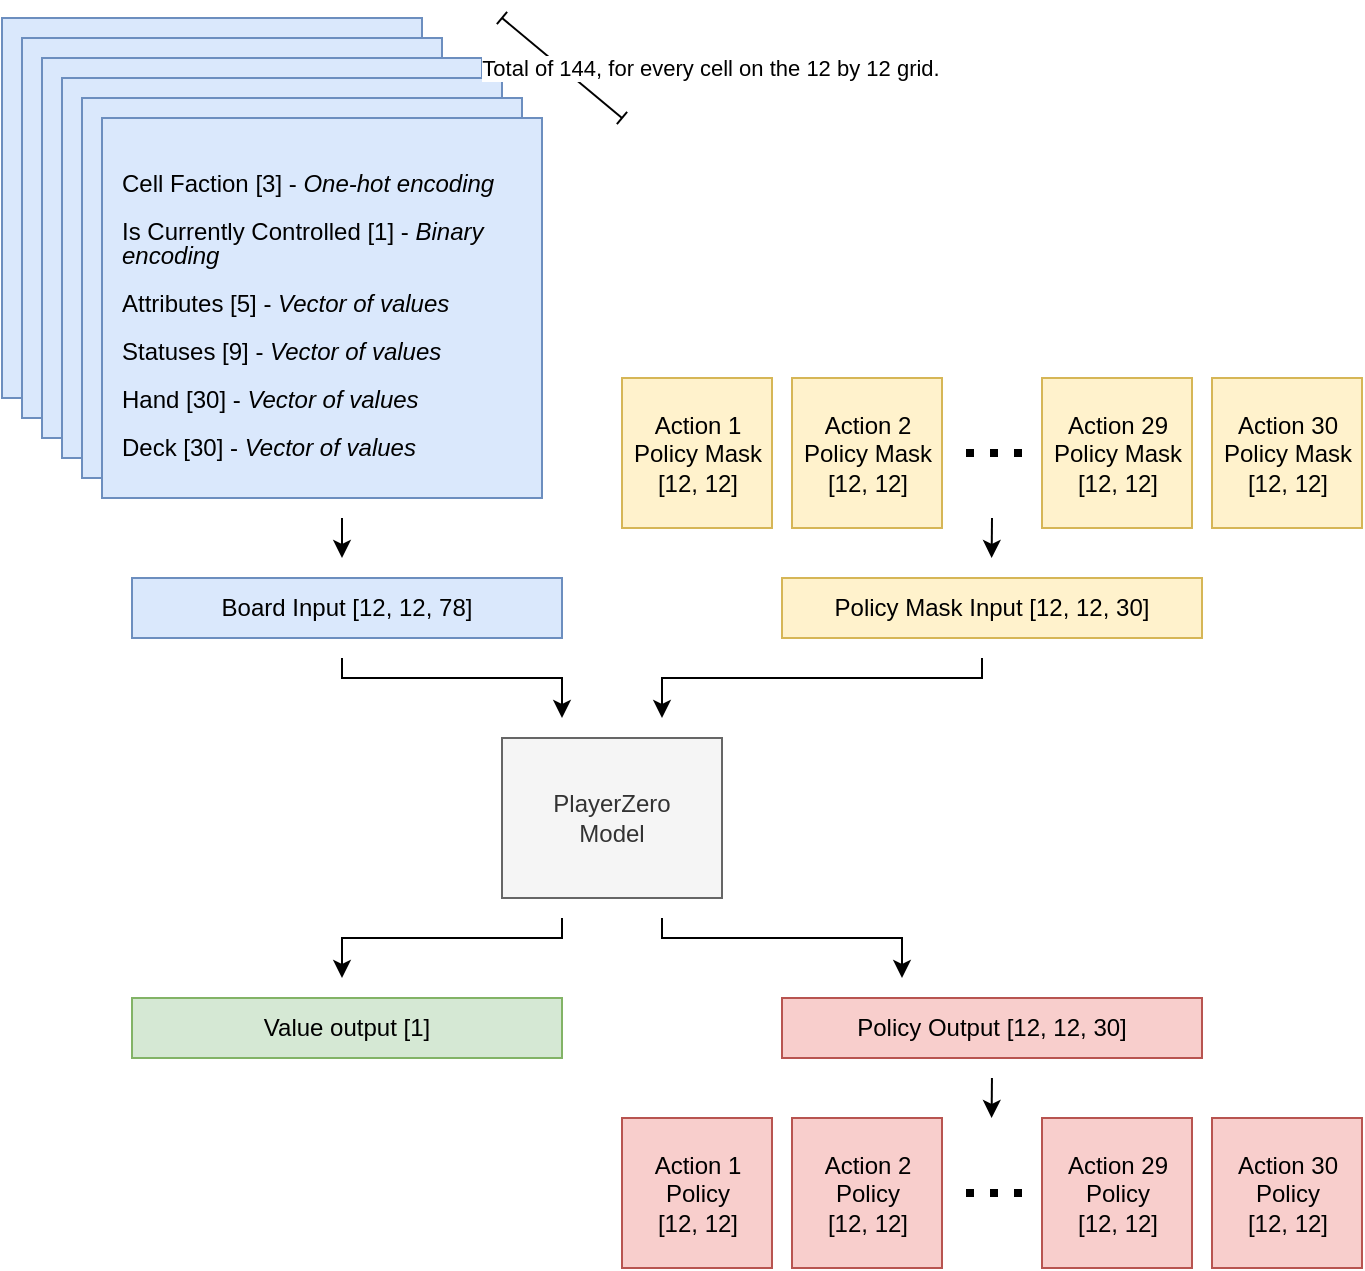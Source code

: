 <mxfile version="24.4.0" type="github">
  <diagram name="Page-1" id="C4LSqCpMthRV9HOR-iaF">
    <mxGraphModel dx="1595" dy="851" grid="1" gridSize="10" guides="1" tooltips="1" connect="1" arrows="1" fold="1" page="1" pageScale="1" pageWidth="850" pageHeight="1100" math="0" shadow="0">
      <root>
        <mxCell id="0" />
        <mxCell id="1" parent="0" />
        <mxCell id="1W4X7tc66BTRNZ2V25yI-1" value="" style="rounded=0;whiteSpace=wrap;html=1;fillColor=#dae8fc;strokeColor=#6c8ebf;" vertex="1" parent="1">
          <mxGeometry x="130" y="10" width="210" height="190" as="geometry" />
        </mxCell>
        <mxCell id="1W4X7tc66BTRNZ2V25yI-2" value="" style="rounded=0;whiteSpace=wrap;html=1;fillColor=#dae8fc;strokeColor=#6c8ebf;" vertex="1" parent="1">
          <mxGeometry x="140" y="20" width="210" height="190" as="geometry" />
        </mxCell>
        <mxCell id="1W4X7tc66BTRNZ2V25yI-3" value="" style="rounded=0;whiteSpace=wrap;html=1;fillColor=#dae8fc;strokeColor=#6c8ebf;" vertex="1" parent="1">
          <mxGeometry x="150" y="30" width="220" height="190" as="geometry" />
        </mxCell>
        <mxCell id="1W4X7tc66BTRNZ2V25yI-4" value="" style="rounded=0;whiteSpace=wrap;html=1;fillColor=#dae8fc;strokeColor=#6c8ebf;" vertex="1" parent="1">
          <mxGeometry x="160" y="40" width="220" height="190" as="geometry" />
        </mxCell>
        <mxCell id="1W4X7tc66BTRNZ2V25yI-5" value="" style="rounded=0;whiteSpace=wrap;html=1;fillColor=#dae8fc;strokeColor=#6c8ebf;" vertex="1" parent="1">
          <mxGeometry x="170" y="50" width="220" height="190" as="geometry" />
        </mxCell>
        <mxCell id="1W4X7tc66BTRNZ2V25yI-6" value="&lt;p style=&quot;line-height: 100%;&quot;&gt;Cell Faction [3] - &lt;i&gt;One-hot encoding&lt;br&gt;&lt;/i&gt;&lt;/p&gt;&lt;p style=&quot;line-height: 100%;&quot;&gt;Is Currently Controlled [1] - &lt;i&gt;Binary encoding&lt;br&gt;&lt;/i&gt;&lt;/p&gt;&lt;p style=&quot;line-height: 100%;&quot;&gt;Attributes [5] - &lt;i&gt;Vector of values&lt;/i&gt;&lt;br&gt;&lt;/p&gt;&lt;p style=&quot;line-height: 100%;&quot;&gt;Statuses [9] - &lt;i&gt;Vector of values&lt;/i&gt;&lt;br&gt;&lt;/p&gt;&lt;p style=&quot;line-height: 100%;&quot;&gt;Hand [30] - &lt;i&gt;Vector of values&lt;/i&gt;&lt;br&gt;&lt;/p&gt;&lt;p style=&quot;line-height: 100%;&quot;&gt;Deck [30] - &lt;i&gt;Vector of values&lt;/i&gt;&lt;br&gt;&lt;/p&gt;" style="rounded=0;whiteSpace=wrap;html=1;fillColor=#dae8fc;strokeColor=#6c8ebf;align=left;verticalAlign=top;spacing=10;" vertex="1" parent="1">
          <mxGeometry x="180" y="60" width="220" height="190" as="geometry" />
        </mxCell>
        <mxCell id="1W4X7tc66BTRNZ2V25yI-8" value="" style="rounded=0;whiteSpace=wrap;html=1;fillColor=#fff2cc;strokeColor=#d6b656;" vertex="1" parent="1">
          <mxGeometry x="440" y="190" width="75" height="75" as="geometry" />
        </mxCell>
        <mxCell id="1W4X7tc66BTRNZ2V25yI-9" value="&lt;div&gt;Action 1&lt;br&gt;&lt;/div&gt;&lt;div&gt;Policy Mask&lt;/div&gt;&lt;div&gt;[12, 12]&lt;br&gt;&lt;/div&gt;" style="text;html=1;align=center;verticalAlign=middle;whiteSpace=wrap;rounded=0;" vertex="1" parent="1">
          <mxGeometry x="442.5" y="192.5" width="70" height="70" as="geometry" />
        </mxCell>
        <mxCell id="1W4X7tc66BTRNZ2V25yI-11" value="" style="rounded=0;whiteSpace=wrap;html=1;fillColor=#fff2cc;strokeColor=#d6b656;" vertex="1" parent="1">
          <mxGeometry x="525" y="190" width="75" height="75" as="geometry" />
        </mxCell>
        <mxCell id="1W4X7tc66BTRNZ2V25yI-14" value="" style="rounded=0;whiteSpace=wrap;html=1;fillColor=#fff2cc;strokeColor=#d6b656;" vertex="1" parent="1">
          <mxGeometry x="650" y="190" width="75" height="75" as="geometry" />
        </mxCell>
        <mxCell id="1W4X7tc66BTRNZ2V25yI-17" value="" style="rounded=0;whiteSpace=wrap;html=1;fillColor=#fff2cc;strokeColor=#d6b656;" vertex="1" parent="1">
          <mxGeometry x="735" y="190" width="75" height="75" as="geometry" />
        </mxCell>
        <mxCell id="1W4X7tc66BTRNZ2V25yI-20" value="" style="endArrow=none;dashed=1;html=1;rounded=0;strokeWidth=4;dashPattern=1 2;" edge="1" parent="1">
          <mxGeometry width="50" height="50" relative="1" as="geometry">
            <mxPoint x="640" y="227.5" as="sourcePoint" />
            <mxPoint x="610" y="227.5" as="targetPoint" />
          </mxGeometry>
        </mxCell>
        <mxCell id="1W4X7tc66BTRNZ2V25yI-28" value="&lt;div&gt;Action 2&lt;br&gt;&lt;/div&gt;&lt;div&gt;Policy Mask&lt;/div&gt;&lt;div&gt;[12, 12]&lt;br&gt;&lt;/div&gt;" style="text;html=1;align=center;verticalAlign=middle;whiteSpace=wrap;rounded=0;" vertex="1" parent="1">
          <mxGeometry x="527.5" y="192.5" width="70" height="70" as="geometry" />
        </mxCell>
        <mxCell id="1W4X7tc66BTRNZ2V25yI-29" value="&lt;div&gt;Action 29&lt;br&gt;&lt;/div&gt;&lt;div&gt;Policy Mask&lt;/div&gt;&lt;div&gt;[12, 12]&lt;br&gt;&lt;/div&gt;" style="text;html=1;align=center;verticalAlign=middle;whiteSpace=wrap;rounded=0;" vertex="1" parent="1">
          <mxGeometry x="652.5" y="192.5" width="70" height="70" as="geometry" />
        </mxCell>
        <mxCell id="1W4X7tc66BTRNZ2V25yI-30" value="Action 30&lt;br&gt;&lt;div&gt;Policy Mask&lt;/div&gt;&lt;div&gt;[12, 12]&lt;br&gt;&lt;/div&gt;" style="text;html=1;align=center;verticalAlign=middle;whiteSpace=wrap;rounded=0;" vertex="1" parent="1">
          <mxGeometry x="737.5" y="192.5" width="70" height="70" as="geometry" />
        </mxCell>
        <mxCell id="1W4X7tc66BTRNZ2V25yI-34" value="Value output [1]" style="rounded=0;whiteSpace=wrap;html=1;fillColor=#d5e8d4;strokeColor=#82b366;" vertex="1" parent="1">
          <mxGeometry x="195" y="500" width="215" height="30" as="geometry" />
        </mxCell>
        <mxCell id="1W4X7tc66BTRNZ2V25yI-39" value="" style="endArrow=classic;html=1;rounded=0;" edge="1" parent="1">
          <mxGeometry width="50" height="50" relative="1" as="geometry">
            <mxPoint x="625" y="260" as="sourcePoint" />
            <mxPoint x="624.82" y="280" as="targetPoint" />
          </mxGeometry>
        </mxCell>
        <mxCell id="1W4X7tc66BTRNZ2V25yI-41" value="&lt;div&gt;PlayerZero&lt;/div&gt;&lt;div&gt;Model&lt;br&gt;&lt;/div&gt;" style="rounded=0;whiteSpace=wrap;html=1;fillColor=#f5f5f5;fontColor=#333333;strokeColor=#666666;" vertex="1" parent="1">
          <mxGeometry x="380" y="370" width="110" height="80" as="geometry" />
        </mxCell>
        <mxCell id="1W4X7tc66BTRNZ2V25yI-42" value="" style="endArrow=classic;html=1;rounded=0;" edge="1" parent="1">
          <mxGeometry width="50" height="50" relative="1" as="geometry">
            <mxPoint x="620" y="330" as="sourcePoint" />
            <mxPoint x="460" y="360" as="targetPoint" />
            <Array as="points">
              <mxPoint x="620" y="340" />
              <mxPoint x="460" y="340" />
            </Array>
          </mxGeometry>
        </mxCell>
        <mxCell id="1W4X7tc66BTRNZ2V25yI-43" value="" style="endArrow=classic;html=1;rounded=0;" edge="1" parent="1">
          <mxGeometry width="50" height="50" relative="1" as="geometry">
            <mxPoint x="300" y="330" as="sourcePoint" />
            <mxPoint x="410" y="360" as="targetPoint" />
            <Array as="points">
              <mxPoint x="300" y="340" />
              <mxPoint x="410" y="340" />
            </Array>
          </mxGeometry>
        </mxCell>
        <mxCell id="1W4X7tc66BTRNZ2V25yI-44" value="" style="endArrow=baseDash;html=1;rounded=0;startArrow=baseDash;startFill=0;endFill=0;" edge="1" parent="1">
          <mxGeometry width="50" height="50" relative="1" as="geometry">
            <mxPoint x="440" y="60" as="sourcePoint" />
            <mxPoint x="380" y="10" as="targetPoint" />
          </mxGeometry>
        </mxCell>
        <mxCell id="1W4X7tc66BTRNZ2V25yI-45" value="Total of 144, for every cell on the 12 by 12 grid." style="edgeLabel;html=1;align=center;verticalAlign=middle;resizable=0;points=[];" vertex="1" connectable="0" parent="1W4X7tc66BTRNZ2V25yI-44">
          <mxGeometry x="0.041" y="-1" relative="1" as="geometry">
            <mxPoint x="74" y="1" as="offset" />
          </mxGeometry>
        </mxCell>
        <mxCell id="1W4X7tc66BTRNZ2V25yI-46" value="Policy Mask Input [12, 12, 30]" style="rounded=0;whiteSpace=wrap;html=1;fillColor=#fff2cc;strokeColor=#d6b656;" vertex="1" parent="1">
          <mxGeometry x="520" y="290" width="210" height="30" as="geometry" />
        </mxCell>
        <mxCell id="1W4X7tc66BTRNZ2V25yI-47" value="" style="endArrow=classic;html=1;rounded=0;" edge="1" parent="1">
          <mxGeometry width="50" height="50" relative="1" as="geometry">
            <mxPoint x="300" y="260" as="sourcePoint" />
            <mxPoint x="300" y="280" as="targetPoint" />
          </mxGeometry>
        </mxCell>
        <mxCell id="1W4X7tc66BTRNZ2V25yI-50" value="" style="endArrow=classic;html=1;rounded=0;" edge="1" parent="1">
          <mxGeometry width="50" height="50" relative="1" as="geometry">
            <mxPoint x="410" y="460" as="sourcePoint" />
            <mxPoint x="300" y="490" as="targetPoint" />
            <Array as="points">
              <mxPoint x="410" y="470" />
              <mxPoint x="300" y="470" />
            </Array>
          </mxGeometry>
        </mxCell>
        <mxCell id="1W4X7tc66BTRNZ2V25yI-51" value="Board Input [12, 12, 78]" style="rounded=0;whiteSpace=wrap;html=1;fillColor=#dae8fc;strokeColor=#6c8ebf;" vertex="1" parent="1">
          <mxGeometry x="195" y="290" width="215" height="30" as="geometry" />
        </mxCell>
        <mxCell id="1W4X7tc66BTRNZ2V25yI-53" value="" style="endArrow=classic;html=1;rounded=0;" edge="1" parent="1">
          <mxGeometry width="50" height="50" relative="1" as="geometry">
            <mxPoint x="460" y="460" as="sourcePoint" />
            <mxPoint x="580" y="490" as="targetPoint" />
            <Array as="points">
              <mxPoint x="460" y="470" />
              <mxPoint x="580" y="470" />
            </Array>
          </mxGeometry>
        </mxCell>
        <mxCell id="1W4X7tc66BTRNZ2V25yI-54" value="Policy Output [12, 12, 30]" style="rounded=0;whiteSpace=wrap;html=1;fillColor=#f8cecc;strokeColor=#b85450;" vertex="1" parent="1">
          <mxGeometry x="520" y="500" width="210" height="30" as="geometry" />
        </mxCell>
        <mxCell id="1W4X7tc66BTRNZ2V25yI-55" value="" style="endArrow=classic;html=1;rounded=0;" edge="1" parent="1">
          <mxGeometry width="50" height="50" relative="1" as="geometry">
            <mxPoint x="624.98" y="540" as="sourcePoint" />
            <mxPoint x="624.8" y="560" as="targetPoint" />
          </mxGeometry>
        </mxCell>
        <mxCell id="1W4X7tc66BTRNZ2V25yI-61" value="" style="rounded=0;whiteSpace=wrap;html=1;fillColor=#f8cecc;strokeColor=#b85450;" vertex="1" parent="1">
          <mxGeometry x="440" y="560" width="75" height="75" as="geometry" />
        </mxCell>
        <mxCell id="1W4X7tc66BTRNZ2V25yI-62" value="&lt;div&gt;Action 1&lt;/div&gt;&lt;div&gt;Policy&lt;/div&gt;&lt;div&gt;[12, 12]&lt;br&gt;&lt;/div&gt;" style="text;html=1;align=center;verticalAlign=middle;whiteSpace=wrap;rounded=0;" vertex="1" parent="1">
          <mxGeometry x="442.5" y="562.5" width="70" height="70" as="geometry" />
        </mxCell>
        <mxCell id="1W4X7tc66BTRNZ2V25yI-63" value="" style="rounded=0;whiteSpace=wrap;html=1;fillColor=#f8cecc;strokeColor=#b85450;" vertex="1" parent="1">
          <mxGeometry x="525" y="560" width="75" height="75" as="geometry" />
        </mxCell>
        <mxCell id="1W4X7tc66BTRNZ2V25yI-64" value="" style="rounded=0;whiteSpace=wrap;html=1;fillColor=#f8cecc;strokeColor=#b85450;" vertex="1" parent="1">
          <mxGeometry x="650" y="560" width="75" height="75" as="geometry" />
        </mxCell>
        <mxCell id="1W4X7tc66BTRNZ2V25yI-65" value="" style="rounded=0;whiteSpace=wrap;html=1;fillColor=#f8cecc;strokeColor=#b85450;" vertex="1" parent="1">
          <mxGeometry x="735" y="560" width="75" height="75" as="geometry" />
        </mxCell>
        <mxCell id="1W4X7tc66BTRNZ2V25yI-66" value="" style="endArrow=none;dashed=1;html=1;rounded=0;strokeWidth=4;dashPattern=1 2;" edge="1" parent="1">
          <mxGeometry width="50" height="50" relative="1" as="geometry">
            <mxPoint x="640" y="597.5" as="sourcePoint" />
            <mxPoint x="610" y="597.5" as="targetPoint" />
          </mxGeometry>
        </mxCell>
        <mxCell id="1W4X7tc66BTRNZ2V25yI-67" value="&lt;div&gt;Action 2&lt;/div&gt;&lt;div&gt;Policy&lt;br&gt;&lt;/div&gt;&lt;div&gt;[12, 12]&lt;br&gt;&lt;/div&gt;" style="text;html=1;align=center;verticalAlign=middle;whiteSpace=wrap;rounded=0;" vertex="1" parent="1">
          <mxGeometry x="527.5" y="562.5" width="70" height="70" as="geometry" />
        </mxCell>
        <mxCell id="1W4X7tc66BTRNZ2V25yI-68" value="&lt;div&gt;Action 29 Policy&lt;br&gt;&lt;/div&gt;&lt;div&gt;[12, 12]&lt;br&gt;&lt;/div&gt;" style="text;html=1;align=center;verticalAlign=middle;whiteSpace=wrap;rounded=0;" vertex="1" parent="1">
          <mxGeometry x="652.5" y="562.5" width="70" height="70" as="geometry" />
        </mxCell>
        <mxCell id="1W4X7tc66BTRNZ2V25yI-69" value="Action 30&lt;br&gt;&lt;div&gt;Policy&lt;br&gt;&lt;/div&gt;&lt;div&gt;[12, 12]&lt;br&gt;&lt;/div&gt;" style="text;html=1;align=center;verticalAlign=middle;whiteSpace=wrap;rounded=0;" vertex="1" parent="1">
          <mxGeometry x="737.5" y="562.5" width="70" height="70" as="geometry" />
        </mxCell>
      </root>
    </mxGraphModel>
  </diagram>
</mxfile>
